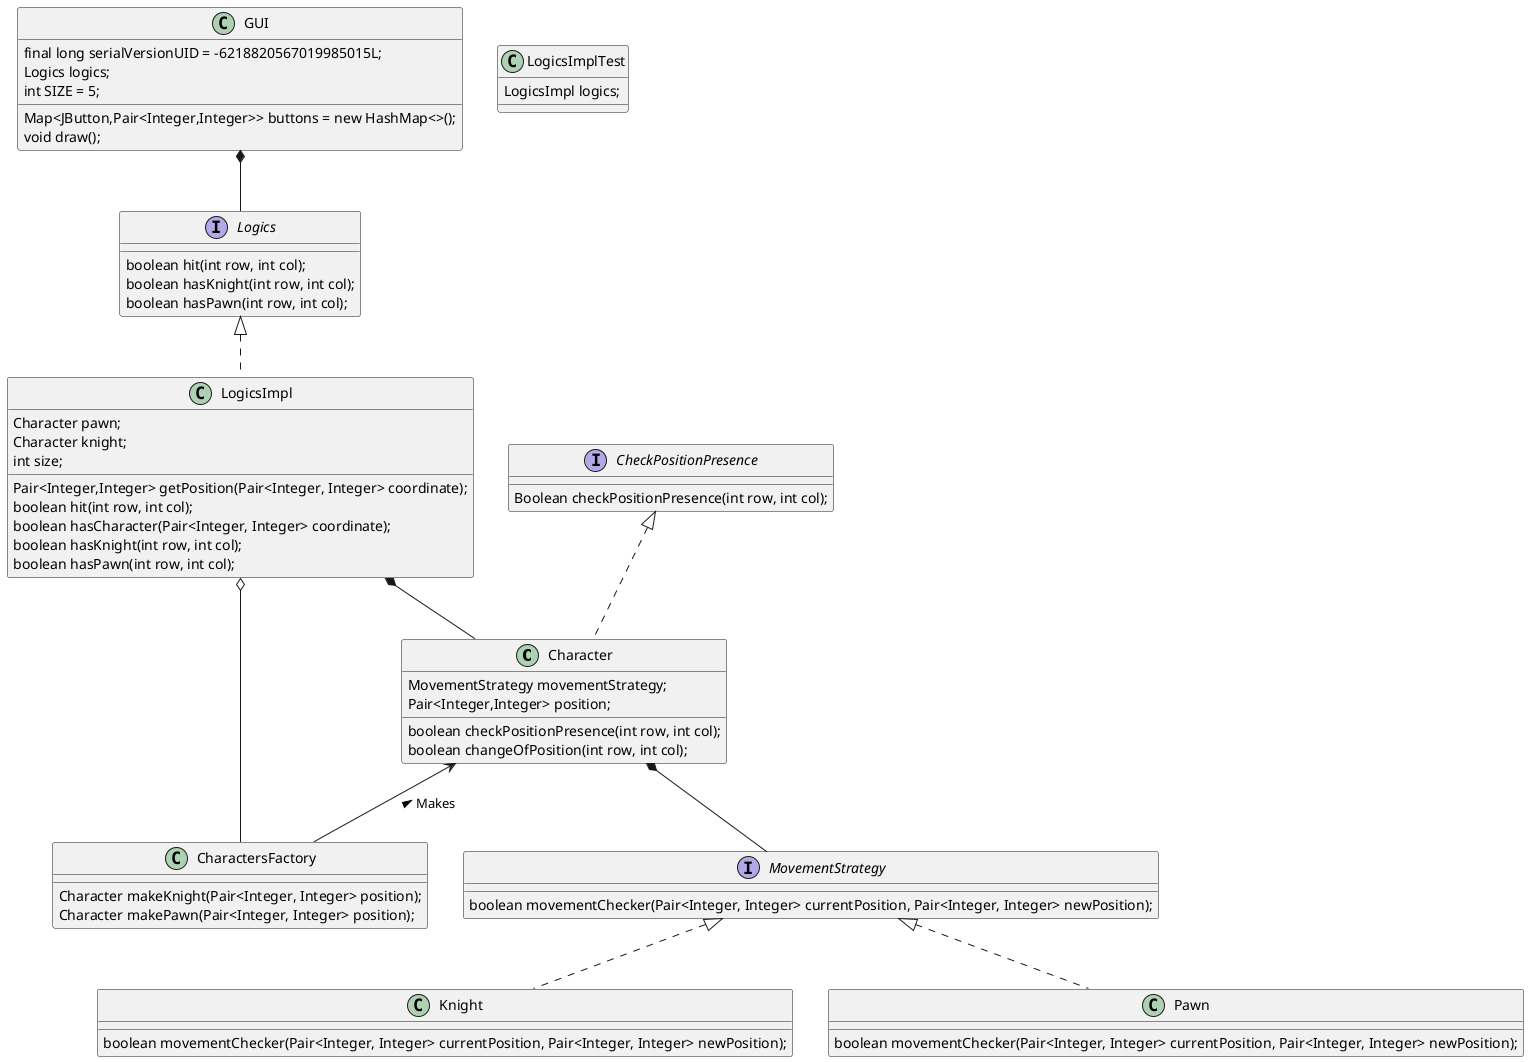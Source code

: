 @startuml
'https://plantuml.com/class-diagram

class Character{
    MovementStrategy movementStrategy;
    Pair<Integer,Integer> position;
    boolean checkPositionPresence(int row, int col);
    boolean changeOfPosition(int row, int col);
}
Character *-- MovementStrategy

class CharactersFactory{
    Character makeKnight(Pair<Integer, Integer> position);
    Character makePawn(Pair<Integer, Integer> position);
}
Character <-- CharactersFactory : Makes <

interface CheckPositionPresence{
    Boolean checkPositionPresence(int row, int col);
}
CheckPositionPresence <|.. Character

class Knight{
    boolean movementChecker(Pair<Integer, Integer> currentPosition, Pair<Integer, Integer> newPosition);
}

class Pawn{
        boolean movementChecker(Pair<Integer, Integer> currentPosition, Pair<Integer, Integer> newPosition);
}

interface MovementStrategy{
        boolean movementChecker(Pair<Integer, Integer> currentPosition, Pair<Integer, Integer> newPosition);
}
MovementStrategy <|.. Knight
MovementStrategy <|..Pawn

class GUI{
    final long serialVersionUID = -6218820567019985015L;
    Map<JButton,Pair<Integer,Integer>> buttons = new HashMap<>();
    Logics logics;
    int SIZE = 5;
    void draw();
}
GUI *-- Logics

interface Logics{
    boolean hit(int row, int col);
    boolean hasKnight(int row, int col);
    boolean hasPawn(int row, int col);
}
Logics <|.. LogicsImpl

class LogicsImpl{
    Character pawn;
    Character knight;
    int size;
    Pair<Integer,Integer> getPosition(Pair<Integer, Integer> coordinate);
    boolean hit(int row, int col);
    boolean hasCharacter(Pair<Integer, Integer> coordinate);
    boolean hasKnight(int row, int col);
    boolean hasPawn(int row, int col);
}
LogicsImpl *-- Character
LogicsImpl o-- CharactersFactory

class LogicsImplTest{
    LogicsImpl logics;
}

@enduml